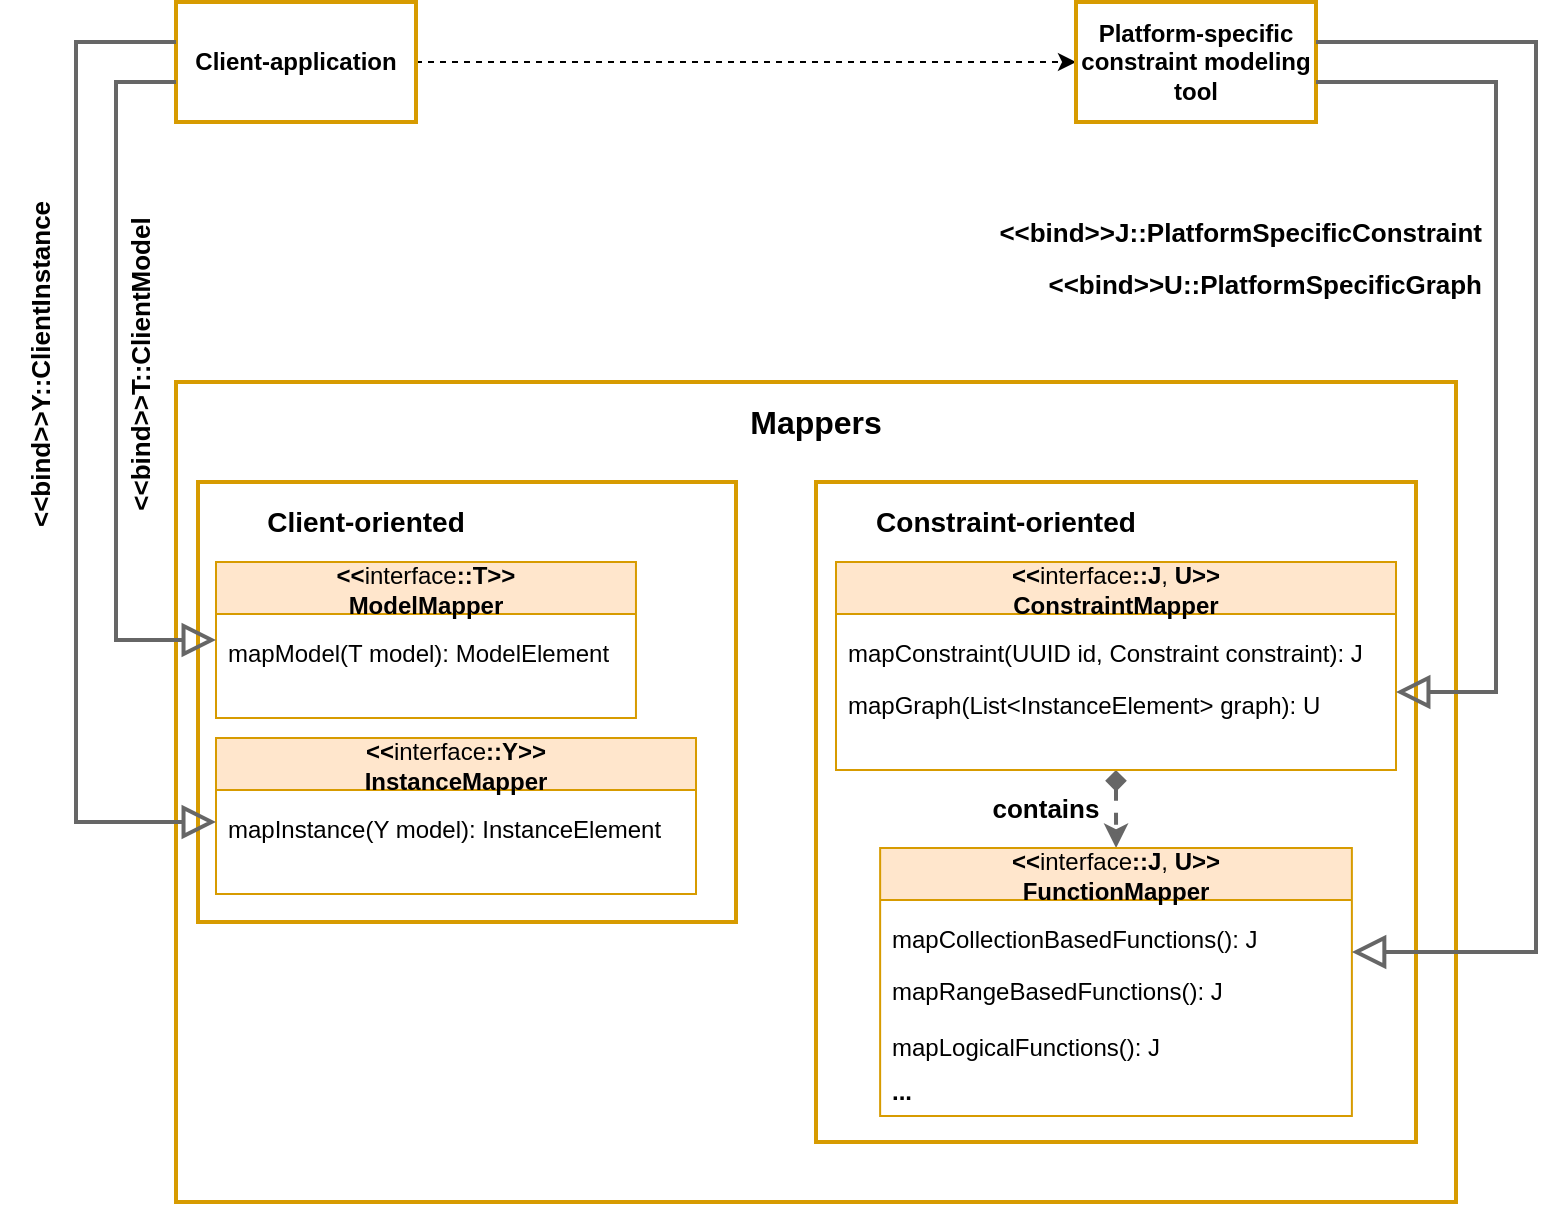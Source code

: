 <mxfile version="21.0.6" type="device"><diagram name="Page-1" id="nPY8ZxWgl_CReFnaYhJm"><mxGraphModel dx="1434" dy="717" grid="1" gridSize="10" guides="1" tooltips="1" connect="1" arrows="1" fold="1" page="1" pageScale="1" pageWidth="850" pageHeight="1100" math="0" shadow="0"><root><mxCell id="0"/><mxCell id="1" parent="0"/><mxCell id="gW2lD1iT8ykEcFyTGR89-1" value="" style="rounded=0;whiteSpace=wrap;html=1;strokeColor=#D79B00;strokeWidth=2;fontStyle=1" parent="1" vertex="1"><mxGeometry x="120" y="250" width="640" height="410" as="geometry"/></mxCell><mxCell id="gW2lD1iT8ykEcFyTGR89-41" value="" style="rounded=0;whiteSpace=wrap;html=1;strokeWidth=2;strokeColor=#D79B00;fontStyle=1;container=0;" parent="1" vertex="1"><mxGeometry x="440" y="300" width="300" height="330" as="geometry"/></mxCell><mxCell id="gW2lD1iT8ykEcFyTGR89-3" value="" style="rounded=0;whiteSpace=wrap;html=1;strokeWidth=2;strokeColor=#D79B00;fontStyle=1;container=0;" parent="1" vertex="1"><mxGeometry x="131" y="300" width="269" height="220" as="geometry"/></mxCell><mxCell id="gW2lD1iT8ykEcFyTGR89-2" value="Mappers" style="text;html=1;strokeColor=none;fillColor=none;align=center;verticalAlign=middle;whiteSpace=wrap;rounded=0;fontStyle=1;fontColor=#000000;fontSize=16;" parent="1" vertex="1"><mxGeometry x="410" y="255" width="60" height="30" as="geometry"/></mxCell><mxCell id="gW2lD1iT8ykEcFyTGR89-22" value="&lt;b&gt;&amp;lt;&amp;lt;&lt;/b&gt;interface&lt;b&gt;::T&lt;/b&gt;&lt;b style=&quot;background-color: initial;&quot;&gt;&amp;gt;&amp;gt;&lt;/b&gt;&lt;br&gt;&lt;b&gt;ModelMapper&lt;/b&gt;" style="swimlane;fontStyle=0;childLayout=stackLayout;horizontal=1;startSize=26;fillColor=#ffe6cc;horizontalStack=0;resizeParent=1;resizeParentMax=0;resizeLast=0;collapsible=1;marginBottom=0;whiteSpace=wrap;html=1;verticalAlign=middle;spacingTop=1;spacingBottom=0;spacing=2;spacingRight=0;flipH=0;flipV=0;direction=east;rotation=0;aspect=fixed;strokeColor=#d79b00;glass=0;rounded=0;shadow=0;" parent="1" vertex="1"><mxGeometry x="140" y="340" width="209.98" height="78" as="geometry"/></mxCell><mxCell id="gW2lD1iT8ykEcFyTGR89-23" value="mapModel(T model): ModelElement" style="text;strokeColor=none;fillColor=none;align=left;verticalAlign=top;spacingLeft=4;spacingRight=4;overflow=hidden;rotatable=0;points=[[0,0.5],[1,0.5]];portConstraint=eastwest;whiteSpace=wrap;html=1;strokeWidth=3;spacing=2;spacingTop=6;" parent="gW2lD1iT8ykEcFyTGR89-22" vertex="1"><mxGeometry y="26" width="209.98" height="26" as="geometry"/></mxCell><mxCell id="gW2lD1iT8ykEcFyTGR89-24" value="&amp;nbsp; &amp;nbsp;&amp;nbsp;" style="text;strokeColor=none;fillColor=none;align=left;verticalAlign=top;spacingLeft=4;spacingRight=4;overflow=hidden;rotatable=0;points=[[0,0.5],[1,0.5]];portConstraint=eastwest;whiteSpace=wrap;html=1;" parent="gW2lD1iT8ykEcFyTGR89-22" vertex="1"><mxGeometry y="52" width="209.98" height="26" as="geometry"/></mxCell><mxCell id="gW2lD1iT8ykEcFyTGR89-30" value="&lt;b&gt;&amp;lt;&amp;lt;&lt;/b&gt;interface&lt;b&gt;::Y&lt;/b&gt;&lt;b style=&quot;background-color: initial;&quot;&gt;&amp;gt;&amp;gt;&lt;/b&gt;&lt;br&gt;&lt;b&gt;InstanceMapper&lt;/b&gt;" style="swimlane;fontStyle=0;childLayout=stackLayout;horizontal=1;startSize=26;fillColor=#ffe6cc;horizontalStack=0;resizeParent=1;resizeParentMax=0;resizeLast=0;collapsible=1;marginBottom=0;whiteSpace=wrap;html=1;verticalAlign=middle;spacingTop=1;spacingBottom=0;spacing=2;spacingRight=0;flipH=0;flipV=0;direction=east;rotation=0;aspect=fixed;strokeColor=#d79b00;glass=0;rounded=0;shadow=0;" parent="1" vertex="1"><mxGeometry x="140" y="428" width="240" height="78" as="geometry"/></mxCell><mxCell id="gW2lD1iT8ykEcFyTGR89-31" value="mapInstance(Y model): InstanceElement" style="text;strokeColor=none;fillColor=none;align=left;verticalAlign=top;spacingLeft=4;spacingRight=4;overflow=hidden;rotatable=0;points=[[0,0.5],[1,0.5]];portConstraint=eastwest;whiteSpace=wrap;html=1;strokeWidth=3;spacing=2;spacingTop=6;" parent="gW2lD1iT8ykEcFyTGR89-30" vertex="1"><mxGeometry y="26" width="240" height="26" as="geometry"/></mxCell><mxCell id="gW2lD1iT8ykEcFyTGR89-32" value="&amp;nbsp; &amp;nbsp;&amp;nbsp;" style="text;strokeColor=none;fillColor=none;align=left;verticalAlign=top;spacingLeft=4;spacingRight=4;overflow=hidden;rotatable=0;points=[[0,0.5],[1,0.5]];portConstraint=eastwest;whiteSpace=wrap;html=1;" parent="gW2lD1iT8ykEcFyTGR89-30" vertex="1"><mxGeometry y="52" width="240" height="26" as="geometry"/></mxCell><mxCell id="u-utuuNAPjh4yKdZfJY8-7" value="" style="edgeStyle=orthogonalEdgeStyle;rounded=0;orthogonalLoop=1;jettySize=auto;html=1;dashed=1;strokeWidth=2;strokeColor=#666666;startArrow=diamond;startFill=1;" edge="1" parent="1" source="gW2lD1iT8ykEcFyTGR89-33" target="u-utuuNAPjh4yKdZfJY8-1"><mxGeometry relative="1" as="geometry"/></mxCell><mxCell id="gW2lD1iT8ykEcFyTGR89-33" value="&lt;b&gt;&amp;lt;&amp;lt;&lt;/b&gt;interface&lt;b&gt;::J&lt;/b&gt;, &lt;b&gt;U&lt;/b&gt;&lt;b style=&quot;background-color: initial;&quot;&gt;&amp;gt;&amp;gt;&lt;/b&gt;&lt;br&gt;&lt;b&gt;ConstraintMapper&lt;/b&gt;" style="swimlane;fontStyle=0;childLayout=stackLayout;horizontal=1;startSize=26;fillColor=#ffe6cc;horizontalStack=0;resizeParent=1;resizeParentMax=0;resizeLast=0;collapsible=1;marginBottom=0;whiteSpace=wrap;html=1;verticalAlign=middle;spacingTop=1;spacingBottom=0;spacing=2;spacingRight=0;flipH=0;flipV=0;direction=east;rotation=0;aspect=fixed;strokeColor=#d79b00;glass=0;rounded=0;shadow=0;" parent="1" vertex="1"><mxGeometry x="450" y="340" width="280" height="104" as="geometry"/></mxCell><mxCell id="gW2lD1iT8ykEcFyTGR89-35" value="mapConstraint(UUID id, Constraint constraint): J" style="text;strokeColor=none;fillColor=none;align=left;verticalAlign=top;spacingLeft=4;spacingRight=4;overflow=hidden;rotatable=0;points=[[0,0.5],[1,0.5]];portConstraint=eastwest;whiteSpace=wrap;html=1;spacingTop=6;" parent="gW2lD1iT8ykEcFyTGR89-33" vertex="1"><mxGeometry y="26" width="280" height="26" as="geometry"/></mxCell><mxCell id="gW2lD1iT8ykEcFyTGR89-37" value="mapGraph(List&amp;lt;InstanceElement&amp;gt; graph): U" style="text;strokeColor=none;fillColor=none;align=left;verticalAlign=top;spacingLeft=4;spacingRight=4;overflow=hidden;rotatable=0;points=[[0,0.5],[1,0.5]];portConstraint=eastwest;whiteSpace=wrap;html=1;spacingTop=6;" parent="gW2lD1iT8ykEcFyTGR89-33" vertex="1"><mxGeometry y="52" width="280" height="26" as="geometry"/></mxCell><mxCell id="gW2lD1iT8ykEcFyTGR89-36" style="text;strokeColor=none;fillColor=none;align=left;verticalAlign=top;spacingLeft=4;spacingRight=4;overflow=hidden;rotatable=0;points=[[0,0.5],[1,0.5]];portConstraint=eastwest;whiteSpace=wrap;html=1;" parent="gW2lD1iT8ykEcFyTGR89-33" vertex="1"><mxGeometry y="78" width="280" height="26" as="geometry"/></mxCell><mxCell id="gW2lD1iT8ykEcFyTGR89-4" value="Client-oriented" style="text;html=1;strokeColor=none;fillColor=none;align=center;verticalAlign=middle;whiteSpace=wrap;rounded=0;fontStyle=1;container=0;fontSize=14;" parent="1" vertex="1"><mxGeometry x="140" y="305" width="150" height="30" as="geometry"/></mxCell><mxCell id="gW2lD1iT8ykEcFyTGR89-42" value="Constraint-oriented" style="text;html=1;strokeColor=none;fillColor=none;align=center;verticalAlign=middle;whiteSpace=wrap;rounded=0;fontStyle=1;container=0;fontSize=14;" parent="1" vertex="1"><mxGeometry x="450" y="305" width="170" height="30" as="geometry"/></mxCell><mxCell id="gW2lD1iT8ykEcFyTGR89-52" style="edgeStyle=orthogonalEdgeStyle;rounded=0;orthogonalLoop=1;jettySize=auto;html=1;exitX=1;exitY=0.5;exitDx=0;exitDy=0;entryX=0;entryY=0.5;entryDx=0;entryDy=0;dashed=1;" parent="1" source="gW2lD1iT8ykEcFyTGR89-43" target="gW2lD1iT8ykEcFyTGR89-49" edge="1"><mxGeometry relative="1" as="geometry"/></mxCell><mxCell id="gW2lD1iT8ykEcFyTGR89-43" value="&lt;b&gt;Client-application&lt;/b&gt;" style="rounded=0;whiteSpace=wrap;html=1;strokeColor=#D79B00;strokeWidth=2;" parent="1" vertex="1"><mxGeometry x="120" y="60" width="120" height="60" as="geometry"/></mxCell><mxCell id="gW2lD1iT8ykEcFyTGR89-44" style="edgeStyle=orthogonalEdgeStyle;rounded=0;orthogonalLoop=1;jettySize=auto;html=1;endSize=12;endArrow=block;endFill=0;strokeWidth=2;fillColor=#f5f5f5;strokeColor=#666666;" parent="1" source="gW2lD1iT8ykEcFyTGR89-43" target="gW2lD1iT8ykEcFyTGR89-22" edge="1"><mxGeometry relative="1" as="geometry"><Array as="points"><mxPoint x="90" y="100"/><mxPoint x="90" y="379"/></Array></mxGeometry></mxCell><mxCell id="gW2lD1iT8ykEcFyTGR89-45" style="edgeStyle=orthogonalEdgeStyle;rounded=0;orthogonalLoop=1;jettySize=auto;html=1;endSize=12;endArrow=block;endFill=0;strokeWidth=2;fillColor=#f5f5f5;strokeColor=#666666;" parent="1" source="gW2lD1iT8ykEcFyTGR89-43" target="gW2lD1iT8ykEcFyTGR89-30" edge="1"><mxGeometry relative="1" as="geometry"><Array as="points"><mxPoint x="70" y="80"/><mxPoint x="70" y="470"/></Array></mxGeometry></mxCell><mxCell id="gW2lD1iT8ykEcFyTGR89-46" value="&lt;p style=&quot;line-height: 100%; font-size: 13px;&quot;&gt;&amp;lt;&amp;lt;bind&amp;gt;&amp;gt;T&lt;span&gt;::&lt;/span&gt;ClientModel&lt;/p&gt;" style="text;html=1;strokeColor=none;fillColor=none;align=center;verticalAlign=middle;rounded=0;rotation=0;fontStyle=1;spacing=0;whiteSpace=wrap;labelBackgroundColor=none;fontColor=#000000;horizontal=0;fontSize=13;" parent="1" vertex="1"><mxGeometry x="87" y="161" width="30" height="160" as="geometry"/></mxCell><mxCell id="gW2lD1iT8ykEcFyTGR89-48" value="&lt;p style=&quot;line-height: 100%; font-size: 13px;&quot;&gt;&amp;lt;&amp;lt;bind&amp;gt;&amp;gt;Y&lt;span&gt;::&lt;/span&gt;ClientInstance&lt;/p&gt;" style="text;html=1;strokeColor=none;fillColor=none;align=center;verticalAlign=middle;rounded=0;rotation=0;fontStyle=1;spacing=0;whiteSpace=wrap;labelBackgroundColor=none;fontColor=#000000;horizontal=0;fontSize=13;" parent="1" vertex="1"><mxGeometry x="37" y="161" width="30" height="160" as="geometry"/></mxCell><mxCell id="gW2lD1iT8ykEcFyTGR89-49" value="&lt;b&gt;Platform-specific constraint modeling tool&lt;/b&gt;" style="rounded=0;whiteSpace=wrap;html=1;strokeColor=#D79B00;strokeWidth=2;" parent="1" vertex="1"><mxGeometry x="570" y="60" width="120" height="60" as="geometry"/></mxCell><mxCell id="gW2lD1iT8ykEcFyTGR89-50" style="edgeStyle=orthogonalEdgeStyle;rounded=0;orthogonalLoop=1;jettySize=auto;html=1;endSize=12;endArrow=block;endFill=0;strokeWidth=2;fillColor=#f5f5f5;strokeColor=#666666;" parent="1" source="gW2lD1iT8ykEcFyTGR89-49" target="gW2lD1iT8ykEcFyTGR89-33" edge="1"><mxGeometry relative="1" as="geometry"><mxPoint x="130" y="110" as="sourcePoint"/><mxPoint x="150" y="389" as="targetPoint"/><Array as="points"><mxPoint x="780" y="100"/><mxPoint x="780" y="405"/></Array></mxGeometry></mxCell><mxCell id="gW2lD1iT8ykEcFyTGR89-51" value="&lt;p style=&quot;line-height: 100%; font-size: 13px;&quot;&gt;&amp;lt;&amp;lt;bind&amp;gt;&amp;gt;J&lt;span&gt;::&lt;/span&gt;PlatformSpecificConstraint&lt;/p&gt;&lt;p style=&quot;line-height: 100%; font-size: 13px;&quot;&gt;&amp;lt;&amp;lt;bind&amp;gt;&amp;gt;U&lt;span&gt;::&lt;/span&gt;PlatformSpecificGraph&lt;/p&gt;" style="text;html=1;strokeColor=none;fillColor=none;align=right;verticalAlign=middle;rounded=0;rotation=90;fontStyle=1;spacing=0;whiteSpace=wrap;labelBackgroundColor=none;fontColor=#000000;horizontal=0;fontSize=13;" parent="1" vertex="1"><mxGeometry x="610" y="60" width="70" height="255" as="geometry"/></mxCell><mxCell id="u-utuuNAPjh4yKdZfJY8-1" value="&lt;b&gt;&amp;lt;&amp;lt;&lt;/b&gt;interface&lt;b&gt;::J&lt;/b&gt;, &lt;b&gt;U&lt;/b&gt;&lt;b style=&quot;background-color: initial;&quot;&gt;&amp;gt;&amp;gt;&lt;/b&gt;&lt;br&gt;&lt;b&gt;FunctionMapper&lt;/b&gt;" style="swimlane;fontStyle=0;childLayout=stackLayout;horizontal=1;startSize=26;fillColor=#ffe6cc;horizontalStack=0;resizeParent=1;resizeParentMax=0;resizeLast=0;collapsible=1;marginBottom=0;whiteSpace=wrap;html=1;verticalAlign=middle;spacingTop=1;spacingBottom=0;spacing=2;spacingRight=0;flipH=0;flipV=0;direction=east;rotation=0;aspect=fixed;strokeColor=#d79b00;glass=0;rounded=0;shadow=0;" vertex="1" parent="1"><mxGeometry x="472.07" y="483" width="235.87" height="134" as="geometry"/></mxCell><mxCell id="u-utuuNAPjh4yKdZfJY8-2" value="mapCollectionBasedFunctions(): J" style="text;strokeColor=none;fillColor=none;align=left;verticalAlign=top;spacingLeft=4;spacingRight=4;overflow=hidden;rotatable=0;points=[[0,0.5],[1,0.5]];portConstraint=eastwest;whiteSpace=wrap;html=1;spacingTop=6;" vertex="1" parent="u-utuuNAPjh4yKdZfJY8-1"><mxGeometry y="26" width="235.87" height="26" as="geometry"/></mxCell><mxCell id="u-utuuNAPjh4yKdZfJY8-3" value="mapRangeBasedFunctions(): J" style="text;strokeColor=none;fillColor=none;align=left;verticalAlign=top;spacingLeft=4;spacingRight=4;overflow=hidden;rotatable=0;points=[[0,0.5],[1,0.5]];portConstraint=eastwest;whiteSpace=wrap;html=1;spacingTop=6;" vertex="1" parent="u-utuuNAPjh4yKdZfJY8-1"><mxGeometry y="52" width="235.87" height="28" as="geometry"/></mxCell><mxCell id="u-utuuNAPjh4yKdZfJY8-9" value="mapLogicalFunctions(): J" style="text;strokeColor=none;fillColor=none;align=left;verticalAlign=top;spacingLeft=4;spacingRight=4;overflow=hidden;rotatable=0;points=[[0,0.5],[1,0.5]];portConstraint=eastwest;whiteSpace=wrap;html=1;spacingTop=6;" vertex="1" parent="u-utuuNAPjh4yKdZfJY8-1"><mxGeometry y="80" width="235.87" height="28" as="geometry"/></mxCell><mxCell id="u-utuuNAPjh4yKdZfJY8-5" value="&lt;b&gt;...&lt;/b&gt;" style="text;strokeColor=none;fillColor=none;align=left;verticalAlign=top;spacingLeft=4;spacingRight=4;overflow=hidden;rotatable=0;points=[[0,0.5],[1,0.5]];portConstraint=eastwest;whiteSpace=wrap;html=1;" vertex="1" parent="u-utuuNAPjh4yKdZfJY8-1"><mxGeometry y="108" width="235.87" height="26" as="geometry"/></mxCell><mxCell id="u-utuuNAPjh4yKdZfJY8-6" style="edgeStyle=orthogonalEdgeStyle;rounded=0;orthogonalLoop=1;jettySize=auto;html=1;endSize=12;endArrow=block;endFill=0;strokeWidth=2;fillColor=#f5f5f5;strokeColor=#666666;" edge="1" parent="1" source="gW2lD1iT8ykEcFyTGR89-49" target="u-utuuNAPjh4yKdZfJY8-1"><mxGeometry relative="1" as="geometry"><mxPoint x="700" y="110" as="sourcePoint"/><mxPoint x="740" y="415" as="targetPoint"/><Array as="points"><mxPoint x="800" y="80"/><mxPoint x="800" y="535"/></Array></mxGeometry></mxCell><mxCell id="u-utuuNAPjh4yKdZfJY8-8" value="&lt;p style=&quot;line-height: 100%; font-size: 13px;&quot;&gt;contains&lt;/p&gt;" style="text;html=1;strokeColor=none;fillColor=none;align=center;verticalAlign=middle;rounded=0;rotation=90;fontStyle=1;spacing=0;whiteSpace=wrap;labelBackgroundColor=none;fontColor=#000000;horizontal=0;fontSize=13;" vertex="1" parent="1"><mxGeometry x="540" y="423" width="30" height="80" as="geometry"/></mxCell></root></mxGraphModel></diagram></mxfile>